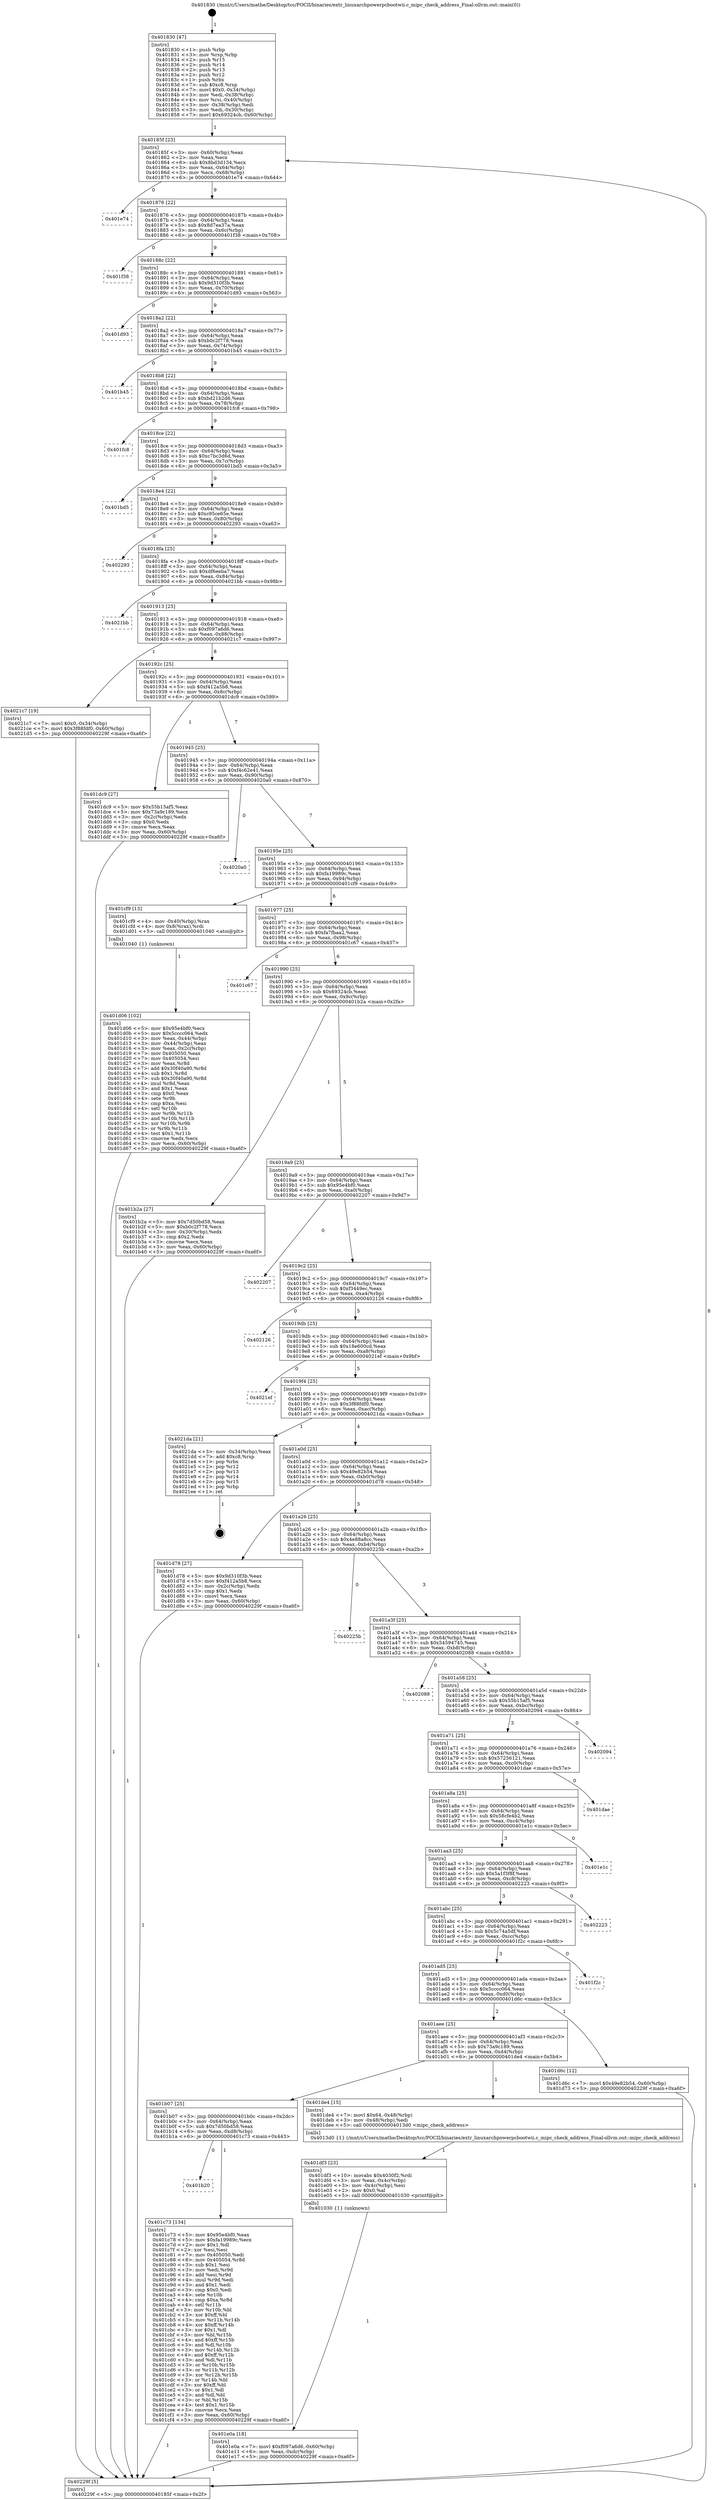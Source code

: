 digraph "0x401830" {
  label = "0x401830 (/mnt/c/Users/mathe/Desktop/tcc/POCII/binaries/extr_linuxarchpowerpcbootwii.c_mipc_check_address_Final-ollvm.out::main(0))"
  labelloc = "t"
  node[shape=record]

  Entry [label="",width=0.3,height=0.3,shape=circle,fillcolor=black,style=filled]
  "0x40185f" [label="{
     0x40185f [23]\l
     | [instrs]\l
     &nbsp;&nbsp;0x40185f \<+3\>: mov -0x60(%rbp),%eax\l
     &nbsp;&nbsp;0x401862 \<+2\>: mov %eax,%ecx\l
     &nbsp;&nbsp;0x401864 \<+6\>: sub $0x8bd3d134,%ecx\l
     &nbsp;&nbsp;0x40186a \<+3\>: mov %eax,-0x64(%rbp)\l
     &nbsp;&nbsp;0x40186d \<+3\>: mov %ecx,-0x68(%rbp)\l
     &nbsp;&nbsp;0x401870 \<+6\>: je 0000000000401e74 \<main+0x644\>\l
  }"]
  "0x401e74" [label="{
     0x401e74\l
  }", style=dashed]
  "0x401876" [label="{
     0x401876 [22]\l
     | [instrs]\l
     &nbsp;&nbsp;0x401876 \<+5\>: jmp 000000000040187b \<main+0x4b\>\l
     &nbsp;&nbsp;0x40187b \<+3\>: mov -0x64(%rbp),%eax\l
     &nbsp;&nbsp;0x40187e \<+5\>: sub $0x8d7ea37a,%eax\l
     &nbsp;&nbsp;0x401883 \<+3\>: mov %eax,-0x6c(%rbp)\l
     &nbsp;&nbsp;0x401886 \<+6\>: je 0000000000401f38 \<main+0x708\>\l
  }"]
  Exit [label="",width=0.3,height=0.3,shape=circle,fillcolor=black,style=filled,peripheries=2]
  "0x401f38" [label="{
     0x401f38\l
  }", style=dashed]
  "0x40188c" [label="{
     0x40188c [22]\l
     | [instrs]\l
     &nbsp;&nbsp;0x40188c \<+5\>: jmp 0000000000401891 \<main+0x61\>\l
     &nbsp;&nbsp;0x401891 \<+3\>: mov -0x64(%rbp),%eax\l
     &nbsp;&nbsp;0x401894 \<+5\>: sub $0x9d310f3b,%eax\l
     &nbsp;&nbsp;0x401899 \<+3\>: mov %eax,-0x70(%rbp)\l
     &nbsp;&nbsp;0x40189c \<+6\>: je 0000000000401d93 \<main+0x563\>\l
  }"]
  "0x401e0a" [label="{
     0x401e0a [18]\l
     | [instrs]\l
     &nbsp;&nbsp;0x401e0a \<+7\>: movl $0xf097a6d6,-0x60(%rbp)\l
     &nbsp;&nbsp;0x401e11 \<+6\>: mov %eax,-0xdc(%rbp)\l
     &nbsp;&nbsp;0x401e17 \<+5\>: jmp 000000000040229f \<main+0xa6f\>\l
  }"]
  "0x401d93" [label="{
     0x401d93\l
  }", style=dashed]
  "0x4018a2" [label="{
     0x4018a2 [22]\l
     | [instrs]\l
     &nbsp;&nbsp;0x4018a2 \<+5\>: jmp 00000000004018a7 \<main+0x77\>\l
     &nbsp;&nbsp;0x4018a7 \<+3\>: mov -0x64(%rbp),%eax\l
     &nbsp;&nbsp;0x4018aa \<+5\>: sub $0xb0c2f778,%eax\l
     &nbsp;&nbsp;0x4018af \<+3\>: mov %eax,-0x74(%rbp)\l
     &nbsp;&nbsp;0x4018b2 \<+6\>: je 0000000000401b45 \<main+0x315\>\l
  }"]
  "0x401df3" [label="{
     0x401df3 [23]\l
     | [instrs]\l
     &nbsp;&nbsp;0x401df3 \<+10\>: movabs $0x4030f2,%rdi\l
     &nbsp;&nbsp;0x401dfd \<+3\>: mov %eax,-0x4c(%rbp)\l
     &nbsp;&nbsp;0x401e00 \<+3\>: mov -0x4c(%rbp),%esi\l
     &nbsp;&nbsp;0x401e03 \<+2\>: mov $0x0,%al\l
     &nbsp;&nbsp;0x401e05 \<+5\>: call 0000000000401030 \<printf@plt\>\l
     | [calls]\l
     &nbsp;&nbsp;0x401030 \{1\} (unknown)\l
  }"]
  "0x401b45" [label="{
     0x401b45\l
  }", style=dashed]
  "0x4018b8" [label="{
     0x4018b8 [22]\l
     | [instrs]\l
     &nbsp;&nbsp;0x4018b8 \<+5\>: jmp 00000000004018bd \<main+0x8d\>\l
     &nbsp;&nbsp;0x4018bd \<+3\>: mov -0x64(%rbp),%eax\l
     &nbsp;&nbsp;0x4018c0 \<+5\>: sub $0xbd21b2d6,%eax\l
     &nbsp;&nbsp;0x4018c5 \<+3\>: mov %eax,-0x78(%rbp)\l
     &nbsp;&nbsp;0x4018c8 \<+6\>: je 0000000000401fc8 \<main+0x798\>\l
  }"]
  "0x401d06" [label="{
     0x401d06 [102]\l
     | [instrs]\l
     &nbsp;&nbsp;0x401d06 \<+5\>: mov $0x95e4bf0,%ecx\l
     &nbsp;&nbsp;0x401d0b \<+5\>: mov $0x5cccc064,%edx\l
     &nbsp;&nbsp;0x401d10 \<+3\>: mov %eax,-0x44(%rbp)\l
     &nbsp;&nbsp;0x401d13 \<+3\>: mov -0x44(%rbp),%eax\l
     &nbsp;&nbsp;0x401d16 \<+3\>: mov %eax,-0x2c(%rbp)\l
     &nbsp;&nbsp;0x401d19 \<+7\>: mov 0x405050,%eax\l
     &nbsp;&nbsp;0x401d20 \<+7\>: mov 0x405054,%esi\l
     &nbsp;&nbsp;0x401d27 \<+3\>: mov %eax,%r8d\l
     &nbsp;&nbsp;0x401d2a \<+7\>: add $0x30f40a90,%r8d\l
     &nbsp;&nbsp;0x401d31 \<+4\>: sub $0x1,%r8d\l
     &nbsp;&nbsp;0x401d35 \<+7\>: sub $0x30f40a90,%r8d\l
     &nbsp;&nbsp;0x401d3c \<+4\>: imul %r8d,%eax\l
     &nbsp;&nbsp;0x401d40 \<+3\>: and $0x1,%eax\l
     &nbsp;&nbsp;0x401d43 \<+3\>: cmp $0x0,%eax\l
     &nbsp;&nbsp;0x401d46 \<+4\>: sete %r9b\l
     &nbsp;&nbsp;0x401d4a \<+3\>: cmp $0xa,%esi\l
     &nbsp;&nbsp;0x401d4d \<+4\>: setl %r10b\l
     &nbsp;&nbsp;0x401d51 \<+3\>: mov %r9b,%r11b\l
     &nbsp;&nbsp;0x401d54 \<+3\>: and %r10b,%r11b\l
     &nbsp;&nbsp;0x401d57 \<+3\>: xor %r10b,%r9b\l
     &nbsp;&nbsp;0x401d5a \<+3\>: or %r9b,%r11b\l
     &nbsp;&nbsp;0x401d5d \<+4\>: test $0x1,%r11b\l
     &nbsp;&nbsp;0x401d61 \<+3\>: cmovne %edx,%ecx\l
     &nbsp;&nbsp;0x401d64 \<+3\>: mov %ecx,-0x60(%rbp)\l
     &nbsp;&nbsp;0x401d67 \<+5\>: jmp 000000000040229f \<main+0xa6f\>\l
  }"]
  "0x401fc8" [label="{
     0x401fc8\l
  }", style=dashed]
  "0x4018ce" [label="{
     0x4018ce [22]\l
     | [instrs]\l
     &nbsp;&nbsp;0x4018ce \<+5\>: jmp 00000000004018d3 \<main+0xa3\>\l
     &nbsp;&nbsp;0x4018d3 \<+3\>: mov -0x64(%rbp),%eax\l
     &nbsp;&nbsp;0x4018d6 \<+5\>: sub $0xc7bc3d6d,%eax\l
     &nbsp;&nbsp;0x4018db \<+3\>: mov %eax,-0x7c(%rbp)\l
     &nbsp;&nbsp;0x4018de \<+6\>: je 0000000000401bd5 \<main+0x3a5\>\l
  }"]
  "0x401b20" [label="{
     0x401b20\l
  }", style=dashed]
  "0x401bd5" [label="{
     0x401bd5\l
  }", style=dashed]
  "0x4018e4" [label="{
     0x4018e4 [22]\l
     | [instrs]\l
     &nbsp;&nbsp;0x4018e4 \<+5\>: jmp 00000000004018e9 \<main+0xb9\>\l
     &nbsp;&nbsp;0x4018e9 \<+3\>: mov -0x64(%rbp),%eax\l
     &nbsp;&nbsp;0x4018ec \<+5\>: sub $0xc95ce65e,%eax\l
     &nbsp;&nbsp;0x4018f1 \<+3\>: mov %eax,-0x80(%rbp)\l
     &nbsp;&nbsp;0x4018f4 \<+6\>: je 0000000000402293 \<main+0xa63\>\l
  }"]
  "0x401c73" [label="{
     0x401c73 [134]\l
     | [instrs]\l
     &nbsp;&nbsp;0x401c73 \<+5\>: mov $0x95e4bf0,%eax\l
     &nbsp;&nbsp;0x401c78 \<+5\>: mov $0xfa19989c,%ecx\l
     &nbsp;&nbsp;0x401c7d \<+2\>: mov $0x1,%dl\l
     &nbsp;&nbsp;0x401c7f \<+2\>: xor %esi,%esi\l
     &nbsp;&nbsp;0x401c81 \<+7\>: mov 0x405050,%edi\l
     &nbsp;&nbsp;0x401c88 \<+8\>: mov 0x405054,%r8d\l
     &nbsp;&nbsp;0x401c90 \<+3\>: sub $0x1,%esi\l
     &nbsp;&nbsp;0x401c93 \<+3\>: mov %edi,%r9d\l
     &nbsp;&nbsp;0x401c96 \<+3\>: add %esi,%r9d\l
     &nbsp;&nbsp;0x401c99 \<+4\>: imul %r9d,%edi\l
     &nbsp;&nbsp;0x401c9d \<+3\>: and $0x1,%edi\l
     &nbsp;&nbsp;0x401ca0 \<+3\>: cmp $0x0,%edi\l
     &nbsp;&nbsp;0x401ca3 \<+4\>: sete %r10b\l
     &nbsp;&nbsp;0x401ca7 \<+4\>: cmp $0xa,%r8d\l
     &nbsp;&nbsp;0x401cab \<+4\>: setl %r11b\l
     &nbsp;&nbsp;0x401caf \<+3\>: mov %r10b,%bl\l
     &nbsp;&nbsp;0x401cb2 \<+3\>: xor $0xff,%bl\l
     &nbsp;&nbsp;0x401cb5 \<+3\>: mov %r11b,%r14b\l
     &nbsp;&nbsp;0x401cb8 \<+4\>: xor $0xff,%r14b\l
     &nbsp;&nbsp;0x401cbc \<+3\>: xor $0x1,%dl\l
     &nbsp;&nbsp;0x401cbf \<+3\>: mov %bl,%r15b\l
     &nbsp;&nbsp;0x401cc2 \<+4\>: and $0xff,%r15b\l
     &nbsp;&nbsp;0x401cc6 \<+3\>: and %dl,%r10b\l
     &nbsp;&nbsp;0x401cc9 \<+3\>: mov %r14b,%r12b\l
     &nbsp;&nbsp;0x401ccc \<+4\>: and $0xff,%r12b\l
     &nbsp;&nbsp;0x401cd0 \<+3\>: and %dl,%r11b\l
     &nbsp;&nbsp;0x401cd3 \<+3\>: or %r10b,%r15b\l
     &nbsp;&nbsp;0x401cd6 \<+3\>: or %r11b,%r12b\l
     &nbsp;&nbsp;0x401cd9 \<+3\>: xor %r12b,%r15b\l
     &nbsp;&nbsp;0x401cdc \<+3\>: or %r14b,%bl\l
     &nbsp;&nbsp;0x401cdf \<+3\>: xor $0xff,%bl\l
     &nbsp;&nbsp;0x401ce2 \<+3\>: or $0x1,%dl\l
     &nbsp;&nbsp;0x401ce5 \<+2\>: and %dl,%bl\l
     &nbsp;&nbsp;0x401ce7 \<+3\>: or %bl,%r15b\l
     &nbsp;&nbsp;0x401cea \<+4\>: test $0x1,%r15b\l
     &nbsp;&nbsp;0x401cee \<+3\>: cmovne %ecx,%eax\l
     &nbsp;&nbsp;0x401cf1 \<+3\>: mov %eax,-0x60(%rbp)\l
     &nbsp;&nbsp;0x401cf4 \<+5\>: jmp 000000000040229f \<main+0xa6f\>\l
  }"]
  "0x402293" [label="{
     0x402293\l
  }", style=dashed]
  "0x4018fa" [label="{
     0x4018fa [25]\l
     | [instrs]\l
     &nbsp;&nbsp;0x4018fa \<+5\>: jmp 00000000004018ff \<main+0xcf\>\l
     &nbsp;&nbsp;0x4018ff \<+3\>: mov -0x64(%rbp),%eax\l
     &nbsp;&nbsp;0x401902 \<+5\>: sub $0xdf6eeba7,%eax\l
     &nbsp;&nbsp;0x401907 \<+6\>: mov %eax,-0x84(%rbp)\l
     &nbsp;&nbsp;0x40190d \<+6\>: je 00000000004021bb \<main+0x98b\>\l
  }"]
  "0x401b07" [label="{
     0x401b07 [25]\l
     | [instrs]\l
     &nbsp;&nbsp;0x401b07 \<+5\>: jmp 0000000000401b0c \<main+0x2dc\>\l
     &nbsp;&nbsp;0x401b0c \<+3\>: mov -0x64(%rbp),%eax\l
     &nbsp;&nbsp;0x401b0f \<+5\>: sub $0x7d50bd58,%eax\l
     &nbsp;&nbsp;0x401b14 \<+6\>: mov %eax,-0xd8(%rbp)\l
     &nbsp;&nbsp;0x401b1a \<+6\>: je 0000000000401c73 \<main+0x443\>\l
  }"]
  "0x4021bb" [label="{
     0x4021bb\l
  }", style=dashed]
  "0x401913" [label="{
     0x401913 [25]\l
     | [instrs]\l
     &nbsp;&nbsp;0x401913 \<+5\>: jmp 0000000000401918 \<main+0xe8\>\l
     &nbsp;&nbsp;0x401918 \<+3\>: mov -0x64(%rbp),%eax\l
     &nbsp;&nbsp;0x40191b \<+5\>: sub $0xf097a6d6,%eax\l
     &nbsp;&nbsp;0x401920 \<+6\>: mov %eax,-0x88(%rbp)\l
     &nbsp;&nbsp;0x401926 \<+6\>: je 00000000004021c7 \<main+0x997\>\l
  }"]
  "0x401de4" [label="{
     0x401de4 [15]\l
     | [instrs]\l
     &nbsp;&nbsp;0x401de4 \<+7\>: movl $0x64,-0x48(%rbp)\l
     &nbsp;&nbsp;0x401deb \<+3\>: mov -0x48(%rbp),%edi\l
     &nbsp;&nbsp;0x401dee \<+5\>: call 00000000004013d0 \<mipc_check_address\>\l
     | [calls]\l
     &nbsp;&nbsp;0x4013d0 \{1\} (/mnt/c/Users/mathe/Desktop/tcc/POCII/binaries/extr_linuxarchpowerpcbootwii.c_mipc_check_address_Final-ollvm.out::mipc_check_address)\l
  }"]
  "0x4021c7" [label="{
     0x4021c7 [19]\l
     | [instrs]\l
     &nbsp;&nbsp;0x4021c7 \<+7\>: movl $0x0,-0x34(%rbp)\l
     &nbsp;&nbsp;0x4021ce \<+7\>: movl $0x3f88fdf0,-0x60(%rbp)\l
     &nbsp;&nbsp;0x4021d5 \<+5\>: jmp 000000000040229f \<main+0xa6f\>\l
  }"]
  "0x40192c" [label="{
     0x40192c [25]\l
     | [instrs]\l
     &nbsp;&nbsp;0x40192c \<+5\>: jmp 0000000000401931 \<main+0x101\>\l
     &nbsp;&nbsp;0x401931 \<+3\>: mov -0x64(%rbp),%eax\l
     &nbsp;&nbsp;0x401934 \<+5\>: sub $0xf412a5b8,%eax\l
     &nbsp;&nbsp;0x401939 \<+6\>: mov %eax,-0x8c(%rbp)\l
     &nbsp;&nbsp;0x40193f \<+6\>: je 0000000000401dc9 \<main+0x599\>\l
  }"]
  "0x401aee" [label="{
     0x401aee [25]\l
     | [instrs]\l
     &nbsp;&nbsp;0x401aee \<+5\>: jmp 0000000000401af3 \<main+0x2c3\>\l
     &nbsp;&nbsp;0x401af3 \<+3\>: mov -0x64(%rbp),%eax\l
     &nbsp;&nbsp;0x401af6 \<+5\>: sub $0x73a9c189,%eax\l
     &nbsp;&nbsp;0x401afb \<+6\>: mov %eax,-0xd4(%rbp)\l
     &nbsp;&nbsp;0x401b01 \<+6\>: je 0000000000401de4 \<main+0x5b4\>\l
  }"]
  "0x401dc9" [label="{
     0x401dc9 [27]\l
     | [instrs]\l
     &nbsp;&nbsp;0x401dc9 \<+5\>: mov $0x55b15af5,%eax\l
     &nbsp;&nbsp;0x401dce \<+5\>: mov $0x73a9c189,%ecx\l
     &nbsp;&nbsp;0x401dd3 \<+3\>: mov -0x2c(%rbp),%edx\l
     &nbsp;&nbsp;0x401dd6 \<+3\>: cmp $0x0,%edx\l
     &nbsp;&nbsp;0x401dd9 \<+3\>: cmove %ecx,%eax\l
     &nbsp;&nbsp;0x401ddc \<+3\>: mov %eax,-0x60(%rbp)\l
     &nbsp;&nbsp;0x401ddf \<+5\>: jmp 000000000040229f \<main+0xa6f\>\l
  }"]
  "0x401945" [label="{
     0x401945 [25]\l
     | [instrs]\l
     &nbsp;&nbsp;0x401945 \<+5\>: jmp 000000000040194a \<main+0x11a\>\l
     &nbsp;&nbsp;0x40194a \<+3\>: mov -0x64(%rbp),%eax\l
     &nbsp;&nbsp;0x40194d \<+5\>: sub $0xf4c62e41,%eax\l
     &nbsp;&nbsp;0x401952 \<+6\>: mov %eax,-0x90(%rbp)\l
     &nbsp;&nbsp;0x401958 \<+6\>: je 00000000004020a0 \<main+0x870\>\l
  }"]
  "0x401d6c" [label="{
     0x401d6c [12]\l
     | [instrs]\l
     &nbsp;&nbsp;0x401d6c \<+7\>: movl $0x49e82b54,-0x60(%rbp)\l
     &nbsp;&nbsp;0x401d73 \<+5\>: jmp 000000000040229f \<main+0xa6f\>\l
  }"]
  "0x4020a0" [label="{
     0x4020a0\l
  }", style=dashed]
  "0x40195e" [label="{
     0x40195e [25]\l
     | [instrs]\l
     &nbsp;&nbsp;0x40195e \<+5\>: jmp 0000000000401963 \<main+0x133\>\l
     &nbsp;&nbsp;0x401963 \<+3\>: mov -0x64(%rbp),%eax\l
     &nbsp;&nbsp;0x401966 \<+5\>: sub $0xfa19989c,%eax\l
     &nbsp;&nbsp;0x40196b \<+6\>: mov %eax,-0x94(%rbp)\l
     &nbsp;&nbsp;0x401971 \<+6\>: je 0000000000401cf9 \<main+0x4c9\>\l
  }"]
  "0x401ad5" [label="{
     0x401ad5 [25]\l
     | [instrs]\l
     &nbsp;&nbsp;0x401ad5 \<+5\>: jmp 0000000000401ada \<main+0x2aa\>\l
     &nbsp;&nbsp;0x401ada \<+3\>: mov -0x64(%rbp),%eax\l
     &nbsp;&nbsp;0x401add \<+5\>: sub $0x5cccc064,%eax\l
     &nbsp;&nbsp;0x401ae2 \<+6\>: mov %eax,-0xd0(%rbp)\l
     &nbsp;&nbsp;0x401ae8 \<+6\>: je 0000000000401d6c \<main+0x53c\>\l
  }"]
  "0x401cf9" [label="{
     0x401cf9 [13]\l
     | [instrs]\l
     &nbsp;&nbsp;0x401cf9 \<+4\>: mov -0x40(%rbp),%rax\l
     &nbsp;&nbsp;0x401cfd \<+4\>: mov 0x8(%rax),%rdi\l
     &nbsp;&nbsp;0x401d01 \<+5\>: call 0000000000401040 \<atoi@plt\>\l
     | [calls]\l
     &nbsp;&nbsp;0x401040 \{1\} (unknown)\l
  }"]
  "0x401977" [label="{
     0x401977 [25]\l
     | [instrs]\l
     &nbsp;&nbsp;0x401977 \<+5\>: jmp 000000000040197c \<main+0x14c\>\l
     &nbsp;&nbsp;0x40197c \<+3\>: mov -0x64(%rbp),%eax\l
     &nbsp;&nbsp;0x40197f \<+5\>: sub $0xfa7fbaa2,%eax\l
     &nbsp;&nbsp;0x401984 \<+6\>: mov %eax,-0x98(%rbp)\l
     &nbsp;&nbsp;0x40198a \<+6\>: je 0000000000401c67 \<main+0x437\>\l
  }"]
  "0x401f2c" [label="{
     0x401f2c\l
  }", style=dashed]
  "0x401c67" [label="{
     0x401c67\l
  }", style=dashed]
  "0x401990" [label="{
     0x401990 [25]\l
     | [instrs]\l
     &nbsp;&nbsp;0x401990 \<+5\>: jmp 0000000000401995 \<main+0x165\>\l
     &nbsp;&nbsp;0x401995 \<+3\>: mov -0x64(%rbp),%eax\l
     &nbsp;&nbsp;0x401998 \<+5\>: sub $0x69324cb,%eax\l
     &nbsp;&nbsp;0x40199d \<+6\>: mov %eax,-0x9c(%rbp)\l
     &nbsp;&nbsp;0x4019a3 \<+6\>: je 0000000000401b2a \<main+0x2fa\>\l
  }"]
  "0x401abc" [label="{
     0x401abc [25]\l
     | [instrs]\l
     &nbsp;&nbsp;0x401abc \<+5\>: jmp 0000000000401ac1 \<main+0x291\>\l
     &nbsp;&nbsp;0x401ac1 \<+3\>: mov -0x64(%rbp),%eax\l
     &nbsp;&nbsp;0x401ac4 \<+5\>: sub $0x5c74a5df,%eax\l
     &nbsp;&nbsp;0x401ac9 \<+6\>: mov %eax,-0xcc(%rbp)\l
     &nbsp;&nbsp;0x401acf \<+6\>: je 0000000000401f2c \<main+0x6fc\>\l
  }"]
  "0x401b2a" [label="{
     0x401b2a [27]\l
     | [instrs]\l
     &nbsp;&nbsp;0x401b2a \<+5\>: mov $0x7d50bd58,%eax\l
     &nbsp;&nbsp;0x401b2f \<+5\>: mov $0xb0c2f778,%ecx\l
     &nbsp;&nbsp;0x401b34 \<+3\>: mov -0x30(%rbp),%edx\l
     &nbsp;&nbsp;0x401b37 \<+3\>: cmp $0x2,%edx\l
     &nbsp;&nbsp;0x401b3a \<+3\>: cmovne %ecx,%eax\l
     &nbsp;&nbsp;0x401b3d \<+3\>: mov %eax,-0x60(%rbp)\l
     &nbsp;&nbsp;0x401b40 \<+5\>: jmp 000000000040229f \<main+0xa6f\>\l
  }"]
  "0x4019a9" [label="{
     0x4019a9 [25]\l
     | [instrs]\l
     &nbsp;&nbsp;0x4019a9 \<+5\>: jmp 00000000004019ae \<main+0x17e\>\l
     &nbsp;&nbsp;0x4019ae \<+3\>: mov -0x64(%rbp),%eax\l
     &nbsp;&nbsp;0x4019b1 \<+5\>: sub $0x95e4bf0,%eax\l
     &nbsp;&nbsp;0x4019b6 \<+6\>: mov %eax,-0xa0(%rbp)\l
     &nbsp;&nbsp;0x4019bc \<+6\>: je 0000000000402207 \<main+0x9d7\>\l
  }"]
  "0x40229f" [label="{
     0x40229f [5]\l
     | [instrs]\l
     &nbsp;&nbsp;0x40229f \<+5\>: jmp 000000000040185f \<main+0x2f\>\l
  }"]
  "0x401830" [label="{
     0x401830 [47]\l
     | [instrs]\l
     &nbsp;&nbsp;0x401830 \<+1\>: push %rbp\l
     &nbsp;&nbsp;0x401831 \<+3\>: mov %rsp,%rbp\l
     &nbsp;&nbsp;0x401834 \<+2\>: push %r15\l
     &nbsp;&nbsp;0x401836 \<+2\>: push %r14\l
     &nbsp;&nbsp;0x401838 \<+2\>: push %r13\l
     &nbsp;&nbsp;0x40183a \<+2\>: push %r12\l
     &nbsp;&nbsp;0x40183c \<+1\>: push %rbx\l
     &nbsp;&nbsp;0x40183d \<+7\>: sub $0xc8,%rsp\l
     &nbsp;&nbsp;0x401844 \<+7\>: movl $0x0,-0x34(%rbp)\l
     &nbsp;&nbsp;0x40184b \<+3\>: mov %edi,-0x38(%rbp)\l
     &nbsp;&nbsp;0x40184e \<+4\>: mov %rsi,-0x40(%rbp)\l
     &nbsp;&nbsp;0x401852 \<+3\>: mov -0x38(%rbp),%edi\l
     &nbsp;&nbsp;0x401855 \<+3\>: mov %edi,-0x30(%rbp)\l
     &nbsp;&nbsp;0x401858 \<+7\>: movl $0x69324cb,-0x60(%rbp)\l
  }"]
  "0x402223" [label="{
     0x402223\l
  }", style=dashed]
  "0x402207" [label="{
     0x402207\l
  }", style=dashed]
  "0x4019c2" [label="{
     0x4019c2 [25]\l
     | [instrs]\l
     &nbsp;&nbsp;0x4019c2 \<+5\>: jmp 00000000004019c7 \<main+0x197\>\l
     &nbsp;&nbsp;0x4019c7 \<+3\>: mov -0x64(%rbp),%eax\l
     &nbsp;&nbsp;0x4019ca \<+5\>: sub $0xf3449ec,%eax\l
     &nbsp;&nbsp;0x4019cf \<+6\>: mov %eax,-0xa4(%rbp)\l
     &nbsp;&nbsp;0x4019d5 \<+6\>: je 0000000000402126 \<main+0x8f6\>\l
  }"]
  "0x401aa3" [label="{
     0x401aa3 [25]\l
     | [instrs]\l
     &nbsp;&nbsp;0x401aa3 \<+5\>: jmp 0000000000401aa8 \<main+0x278\>\l
     &nbsp;&nbsp;0x401aa8 \<+3\>: mov -0x64(%rbp),%eax\l
     &nbsp;&nbsp;0x401aab \<+5\>: sub $0x5a1f3f8f,%eax\l
     &nbsp;&nbsp;0x401ab0 \<+6\>: mov %eax,-0xc8(%rbp)\l
     &nbsp;&nbsp;0x401ab6 \<+6\>: je 0000000000402223 \<main+0x9f3\>\l
  }"]
  "0x402126" [label="{
     0x402126\l
  }", style=dashed]
  "0x4019db" [label="{
     0x4019db [25]\l
     | [instrs]\l
     &nbsp;&nbsp;0x4019db \<+5\>: jmp 00000000004019e0 \<main+0x1b0\>\l
     &nbsp;&nbsp;0x4019e0 \<+3\>: mov -0x64(%rbp),%eax\l
     &nbsp;&nbsp;0x4019e3 \<+5\>: sub $0x18e600cd,%eax\l
     &nbsp;&nbsp;0x4019e8 \<+6\>: mov %eax,-0xa8(%rbp)\l
     &nbsp;&nbsp;0x4019ee \<+6\>: je 00000000004021ef \<main+0x9bf\>\l
  }"]
  "0x401e1c" [label="{
     0x401e1c\l
  }", style=dashed]
  "0x4021ef" [label="{
     0x4021ef\l
  }", style=dashed]
  "0x4019f4" [label="{
     0x4019f4 [25]\l
     | [instrs]\l
     &nbsp;&nbsp;0x4019f4 \<+5\>: jmp 00000000004019f9 \<main+0x1c9\>\l
     &nbsp;&nbsp;0x4019f9 \<+3\>: mov -0x64(%rbp),%eax\l
     &nbsp;&nbsp;0x4019fc \<+5\>: sub $0x3f88fdf0,%eax\l
     &nbsp;&nbsp;0x401a01 \<+6\>: mov %eax,-0xac(%rbp)\l
     &nbsp;&nbsp;0x401a07 \<+6\>: je 00000000004021da \<main+0x9aa\>\l
  }"]
  "0x401a8a" [label="{
     0x401a8a [25]\l
     | [instrs]\l
     &nbsp;&nbsp;0x401a8a \<+5\>: jmp 0000000000401a8f \<main+0x25f\>\l
     &nbsp;&nbsp;0x401a8f \<+3\>: mov -0x64(%rbp),%eax\l
     &nbsp;&nbsp;0x401a92 \<+5\>: sub $0x58cfe4b2,%eax\l
     &nbsp;&nbsp;0x401a97 \<+6\>: mov %eax,-0xc4(%rbp)\l
     &nbsp;&nbsp;0x401a9d \<+6\>: je 0000000000401e1c \<main+0x5ec\>\l
  }"]
  "0x4021da" [label="{
     0x4021da [21]\l
     | [instrs]\l
     &nbsp;&nbsp;0x4021da \<+3\>: mov -0x34(%rbp),%eax\l
     &nbsp;&nbsp;0x4021dd \<+7\>: add $0xc8,%rsp\l
     &nbsp;&nbsp;0x4021e4 \<+1\>: pop %rbx\l
     &nbsp;&nbsp;0x4021e5 \<+2\>: pop %r12\l
     &nbsp;&nbsp;0x4021e7 \<+2\>: pop %r13\l
     &nbsp;&nbsp;0x4021e9 \<+2\>: pop %r14\l
     &nbsp;&nbsp;0x4021eb \<+2\>: pop %r15\l
     &nbsp;&nbsp;0x4021ed \<+1\>: pop %rbp\l
     &nbsp;&nbsp;0x4021ee \<+1\>: ret\l
  }"]
  "0x401a0d" [label="{
     0x401a0d [25]\l
     | [instrs]\l
     &nbsp;&nbsp;0x401a0d \<+5\>: jmp 0000000000401a12 \<main+0x1e2\>\l
     &nbsp;&nbsp;0x401a12 \<+3\>: mov -0x64(%rbp),%eax\l
     &nbsp;&nbsp;0x401a15 \<+5\>: sub $0x49e82b54,%eax\l
     &nbsp;&nbsp;0x401a1a \<+6\>: mov %eax,-0xb0(%rbp)\l
     &nbsp;&nbsp;0x401a20 \<+6\>: je 0000000000401d78 \<main+0x548\>\l
  }"]
  "0x401dae" [label="{
     0x401dae\l
  }", style=dashed]
  "0x401d78" [label="{
     0x401d78 [27]\l
     | [instrs]\l
     &nbsp;&nbsp;0x401d78 \<+5\>: mov $0x9d310f3b,%eax\l
     &nbsp;&nbsp;0x401d7d \<+5\>: mov $0xf412a5b8,%ecx\l
     &nbsp;&nbsp;0x401d82 \<+3\>: mov -0x2c(%rbp),%edx\l
     &nbsp;&nbsp;0x401d85 \<+3\>: cmp $0x1,%edx\l
     &nbsp;&nbsp;0x401d88 \<+3\>: cmovl %ecx,%eax\l
     &nbsp;&nbsp;0x401d8b \<+3\>: mov %eax,-0x60(%rbp)\l
     &nbsp;&nbsp;0x401d8e \<+5\>: jmp 000000000040229f \<main+0xa6f\>\l
  }"]
  "0x401a26" [label="{
     0x401a26 [25]\l
     | [instrs]\l
     &nbsp;&nbsp;0x401a26 \<+5\>: jmp 0000000000401a2b \<main+0x1fb\>\l
     &nbsp;&nbsp;0x401a2b \<+3\>: mov -0x64(%rbp),%eax\l
     &nbsp;&nbsp;0x401a2e \<+5\>: sub $0x4e88a8cc,%eax\l
     &nbsp;&nbsp;0x401a33 \<+6\>: mov %eax,-0xb4(%rbp)\l
     &nbsp;&nbsp;0x401a39 \<+6\>: je 000000000040225b \<main+0xa2b\>\l
  }"]
  "0x401a71" [label="{
     0x401a71 [25]\l
     | [instrs]\l
     &nbsp;&nbsp;0x401a71 \<+5\>: jmp 0000000000401a76 \<main+0x246\>\l
     &nbsp;&nbsp;0x401a76 \<+3\>: mov -0x64(%rbp),%eax\l
     &nbsp;&nbsp;0x401a79 \<+5\>: sub $0x57256121,%eax\l
     &nbsp;&nbsp;0x401a7e \<+6\>: mov %eax,-0xc0(%rbp)\l
     &nbsp;&nbsp;0x401a84 \<+6\>: je 0000000000401dae \<main+0x57e\>\l
  }"]
  "0x40225b" [label="{
     0x40225b\l
  }", style=dashed]
  "0x401a3f" [label="{
     0x401a3f [25]\l
     | [instrs]\l
     &nbsp;&nbsp;0x401a3f \<+5\>: jmp 0000000000401a44 \<main+0x214\>\l
     &nbsp;&nbsp;0x401a44 \<+3\>: mov -0x64(%rbp),%eax\l
     &nbsp;&nbsp;0x401a47 \<+5\>: sub $0x54594745,%eax\l
     &nbsp;&nbsp;0x401a4c \<+6\>: mov %eax,-0xb8(%rbp)\l
     &nbsp;&nbsp;0x401a52 \<+6\>: je 0000000000402088 \<main+0x858\>\l
  }"]
  "0x402094" [label="{
     0x402094\l
  }", style=dashed]
  "0x402088" [label="{
     0x402088\l
  }", style=dashed]
  "0x401a58" [label="{
     0x401a58 [25]\l
     | [instrs]\l
     &nbsp;&nbsp;0x401a58 \<+5\>: jmp 0000000000401a5d \<main+0x22d\>\l
     &nbsp;&nbsp;0x401a5d \<+3\>: mov -0x64(%rbp),%eax\l
     &nbsp;&nbsp;0x401a60 \<+5\>: sub $0x55b15af5,%eax\l
     &nbsp;&nbsp;0x401a65 \<+6\>: mov %eax,-0xbc(%rbp)\l
     &nbsp;&nbsp;0x401a6b \<+6\>: je 0000000000402094 \<main+0x864\>\l
  }"]
  Entry -> "0x401830" [label=" 1"]
  "0x40185f" -> "0x401e74" [label=" 0"]
  "0x40185f" -> "0x401876" [label=" 9"]
  "0x4021da" -> Exit [label=" 1"]
  "0x401876" -> "0x401f38" [label=" 0"]
  "0x401876" -> "0x40188c" [label=" 9"]
  "0x4021c7" -> "0x40229f" [label=" 1"]
  "0x40188c" -> "0x401d93" [label=" 0"]
  "0x40188c" -> "0x4018a2" [label=" 9"]
  "0x401e0a" -> "0x40229f" [label=" 1"]
  "0x4018a2" -> "0x401b45" [label=" 0"]
  "0x4018a2" -> "0x4018b8" [label=" 9"]
  "0x401df3" -> "0x401e0a" [label=" 1"]
  "0x4018b8" -> "0x401fc8" [label=" 0"]
  "0x4018b8" -> "0x4018ce" [label=" 9"]
  "0x401de4" -> "0x401df3" [label=" 1"]
  "0x4018ce" -> "0x401bd5" [label=" 0"]
  "0x4018ce" -> "0x4018e4" [label=" 9"]
  "0x401dc9" -> "0x40229f" [label=" 1"]
  "0x4018e4" -> "0x402293" [label=" 0"]
  "0x4018e4" -> "0x4018fa" [label=" 9"]
  "0x401d78" -> "0x40229f" [label=" 1"]
  "0x4018fa" -> "0x4021bb" [label=" 0"]
  "0x4018fa" -> "0x401913" [label=" 9"]
  "0x401d06" -> "0x40229f" [label=" 1"]
  "0x401913" -> "0x4021c7" [label=" 1"]
  "0x401913" -> "0x40192c" [label=" 8"]
  "0x401cf9" -> "0x401d06" [label=" 1"]
  "0x40192c" -> "0x401dc9" [label=" 1"]
  "0x40192c" -> "0x401945" [label=" 7"]
  "0x401b07" -> "0x401b20" [label=" 0"]
  "0x401945" -> "0x4020a0" [label=" 0"]
  "0x401945" -> "0x40195e" [label=" 7"]
  "0x401b07" -> "0x401c73" [label=" 1"]
  "0x40195e" -> "0x401cf9" [label=" 1"]
  "0x40195e" -> "0x401977" [label=" 6"]
  "0x401aee" -> "0x401b07" [label=" 1"]
  "0x401977" -> "0x401c67" [label=" 0"]
  "0x401977" -> "0x401990" [label=" 6"]
  "0x401aee" -> "0x401de4" [label=" 1"]
  "0x401990" -> "0x401b2a" [label=" 1"]
  "0x401990" -> "0x4019a9" [label=" 5"]
  "0x401b2a" -> "0x40229f" [label=" 1"]
  "0x401830" -> "0x40185f" [label=" 1"]
  "0x40229f" -> "0x40185f" [label=" 8"]
  "0x401ad5" -> "0x401aee" [label=" 2"]
  "0x4019a9" -> "0x402207" [label=" 0"]
  "0x4019a9" -> "0x4019c2" [label=" 5"]
  "0x401ad5" -> "0x401d6c" [label=" 1"]
  "0x4019c2" -> "0x402126" [label=" 0"]
  "0x4019c2" -> "0x4019db" [label=" 5"]
  "0x401abc" -> "0x401ad5" [label=" 3"]
  "0x4019db" -> "0x4021ef" [label=" 0"]
  "0x4019db" -> "0x4019f4" [label=" 5"]
  "0x401abc" -> "0x401f2c" [label=" 0"]
  "0x4019f4" -> "0x4021da" [label=" 1"]
  "0x4019f4" -> "0x401a0d" [label=" 4"]
  "0x401aa3" -> "0x401abc" [label=" 3"]
  "0x401a0d" -> "0x401d78" [label=" 1"]
  "0x401a0d" -> "0x401a26" [label=" 3"]
  "0x401aa3" -> "0x402223" [label=" 0"]
  "0x401a26" -> "0x40225b" [label=" 0"]
  "0x401a26" -> "0x401a3f" [label=" 3"]
  "0x401a8a" -> "0x401aa3" [label=" 3"]
  "0x401a3f" -> "0x402088" [label=" 0"]
  "0x401a3f" -> "0x401a58" [label=" 3"]
  "0x401a8a" -> "0x401e1c" [label=" 0"]
  "0x401a58" -> "0x402094" [label=" 0"]
  "0x401a58" -> "0x401a71" [label=" 3"]
  "0x401d6c" -> "0x40229f" [label=" 1"]
  "0x401a71" -> "0x401dae" [label=" 0"]
  "0x401a71" -> "0x401a8a" [label=" 3"]
  "0x401c73" -> "0x40229f" [label=" 1"]
}
